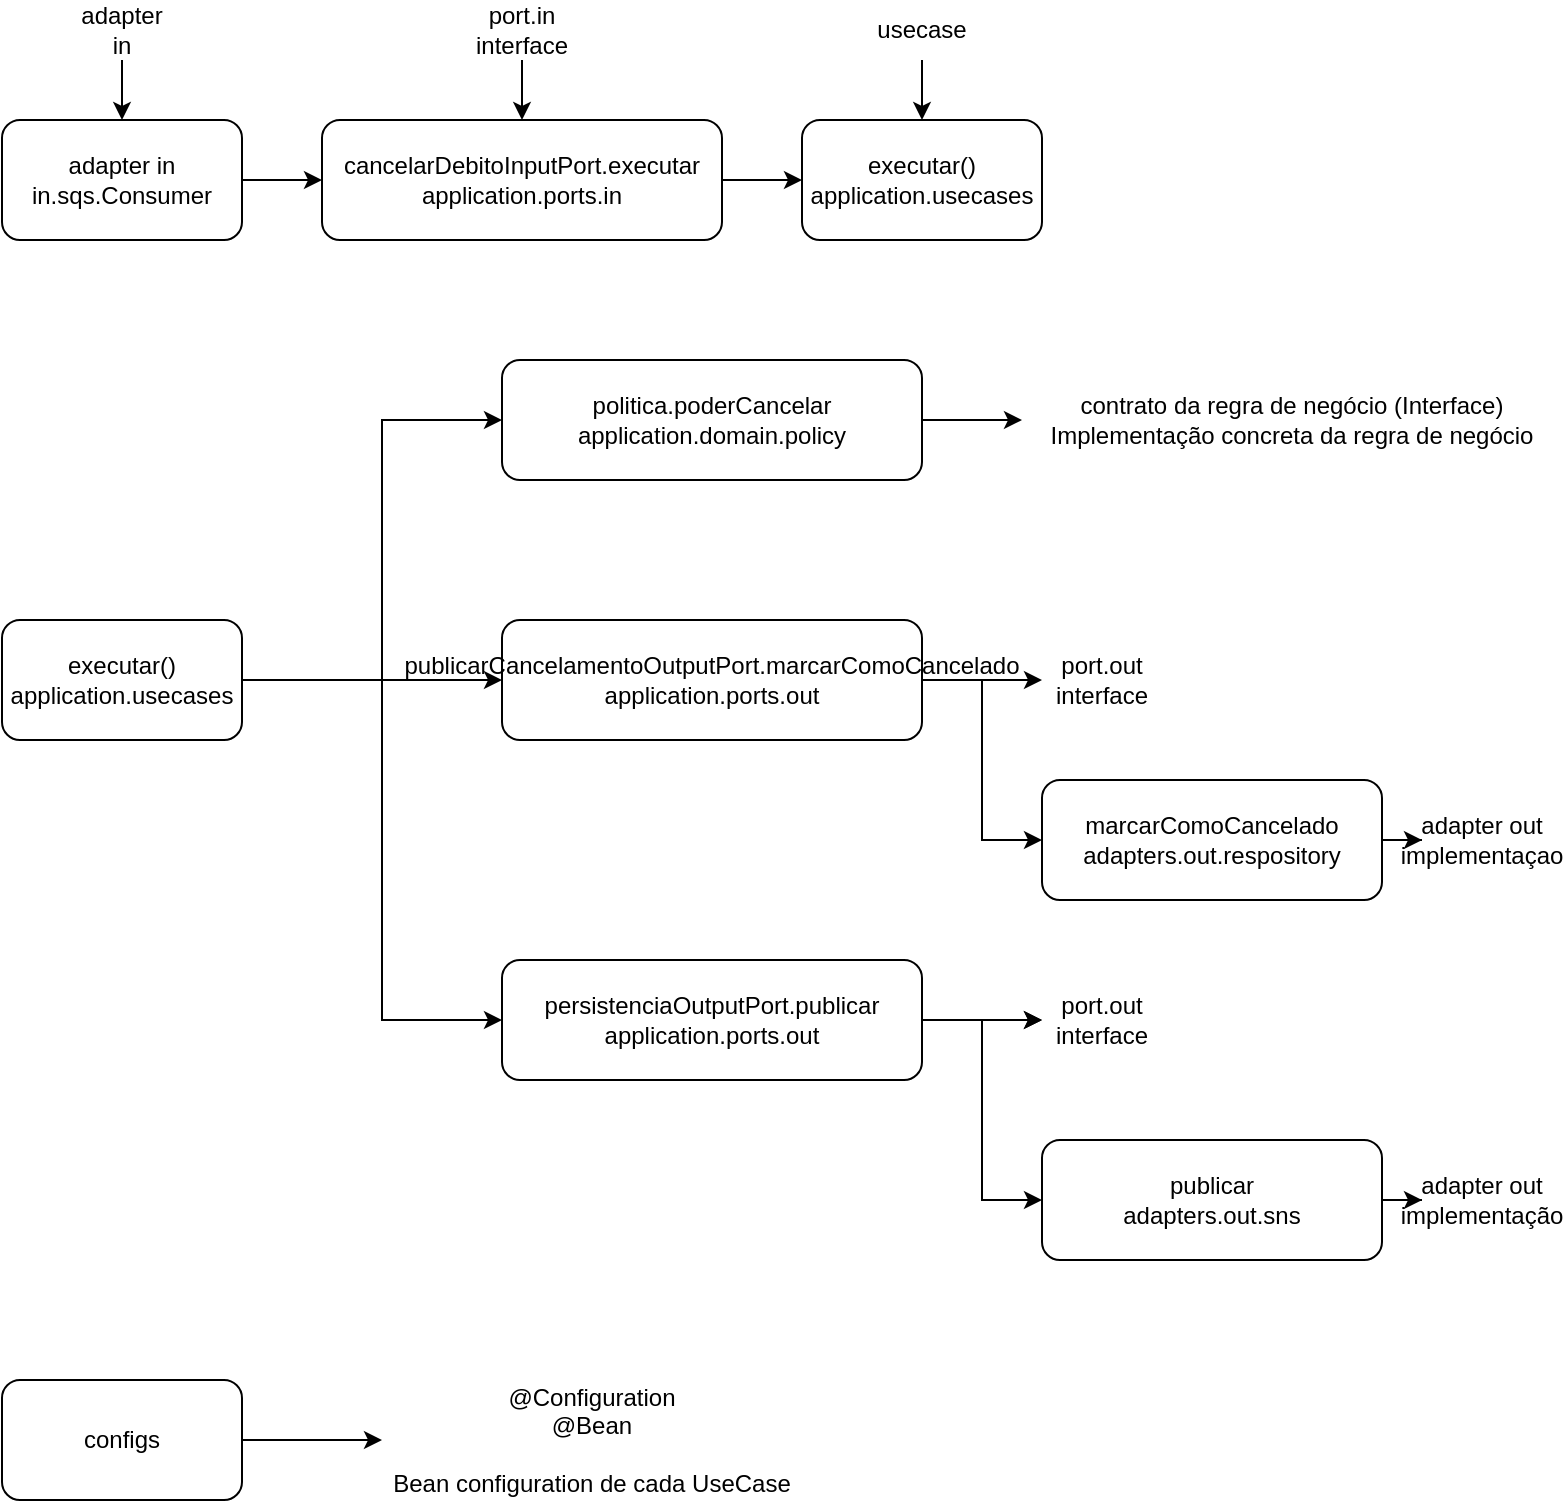 <mxfile version="28.0.6">
  <diagram name="Página-1" id="xZaC2Xp6uDbGROUrfHZb">
    <mxGraphModel dx="896" dy="795" grid="1" gridSize="10" guides="1" tooltips="1" connect="1" arrows="1" fold="1" page="1" pageScale="1" pageWidth="827" pageHeight="1169" math="0" shadow="0">
      <root>
        <mxCell id="0" />
        <mxCell id="1" parent="0" />
        <mxCell id="4I0qRbj4ubR3D1wyNBB1-3" value="" style="edgeStyle=orthogonalEdgeStyle;rounded=0;orthogonalLoop=1;jettySize=auto;html=1;" parent="1" source="4I0qRbj4ubR3D1wyNBB1-1" target="4I0qRbj4ubR3D1wyNBB1-2" edge="1">
          <mxGeometry relative="1" as="geometry" />
        </mxCell>
        <mxCell id="4I0qRbj4ubR3D1wyNBB1-1" value="adapter in&lt;div&gt;in.sqs.Consumer&lt;/div&gt;" style="rounded=1;whiteSpace=wrap;html=1;" parent="1" vertex="1">
          <mxGeometry x="30" y="300" width="120" height="60" as="geometry" />
        </mxCell>
        <mxCell id="4I0qRbj4ubR3D1wyNBB1-5" value="" style="edgeStyle=orthogonalEdgeStyle;rounded=0;orthogonalLoop=1;jettySize=auto;html=1;" parent="1" source="4I0qRbj4ubR3D1wyNBB1-2" target="4I0qRbj4ubR3D1wyNBB1-4" edge="1">
          <mxGeometry relative="1" as="geometry" />
        </mxCell>
        <mxCell id="4I0qRbj4ubR3D1wyNBB1-2" value="cancelarDebitoInputPort.executar&lt;div&gt;application.ports.in&lt;/div&gt;" style="whiteSpace=wrap;html=1;rounded=1;" parent="1" vertex="1">
          <mxGeometry x="190" y="300" width="200" height="60" as="geometry" />
        </mxCell>
        <mxCell id="4I0qRbj4ubR3D1wyNBB1-4" value="executar()&lt;div&gt;application.usecases&lt;/div&gt;" style="whiteSpace=wrap;html=1;rounded=1;" parent="1" vertex="1">
          <mxGeometry x="430" y="300" width="120" height="60" as="geometry" />
        </mxCell>
        <mxCell id="4I0qRbj4ubR3D1wyNBB1-9" value="" style="edgeStyle=orthogonalEdgeStyle;rounded=0;orthogonalLoop=1;jettySize=auto;html=1;" parent="1" source="4I0qRbj4ubR3D1wyNBB1-6" target="4I0qRbj4ubR3D1wyNBB1-1" edge="1">
          <mxGeometry relative="1" as="geometry" />
        </mxCell>
        <mxCell id="4I0qRbj4ubR3D1wyNBB1-6" value="adapter&lt;div&gt;in&lt;/div&gt;" style="text;html=1;align=center;verticalAlign=middle;whiteSpace=wrap;rounded=0;" parent="1" vertex="1">
          <mxGeometry x="60" y="240" width="60" height="30" as="geometry" />
        </mxCell>
        <mxCell id="4I0qRbj4ubR3D1wyNBB1-10" value="" style="edgeStyle=orthogonalEdgeStyle;rounded=0;orthogonalLoop=1;jettySize=auto;html=1;" parent="1" source="4I0qRbj4ubR3D1wyNBB1-7" target="4I0qRbj4ubR3D1wyNBB1-2" edge="1">
          <mxGeometry relative="1" as="geometry" />
        </mxCell>
        <mxCell id="4I0qRbj4ubR3D1wyNBB1-7" value="port.in&lt;div&gt;interface&lt;/div&gt;" style="text;html=1;align=center;verticalAlign=middle;whiteSpace=wrap;rounded=0;" parent="1" vertex="1">
          <mxGeometry x="260" y="240" width="60" height="30" as="geometry" />
        </mxCell>
        <mxCell id="4I0qRbj4ubR3D1wyNBB1-11" value="" style="edgeStyle=orthogonalEdgeStyle;rounded=0;orthogonalLoop=1;jettySize=auto;html=1;" parent="1" source="4I0qRbj4ubR3D1wyNBB1-8" target="4I0qRbj4ubR3D1wyNBB1-4" edge="1">
          <mxGeometry relative="1" as="geometry" />
        </mxCell>
        <mxCell id="4I0qRbj4ubR3D1wyNBB1-8" value="usecase" style="text;html=1;align=center;verticalAlign=middle;whiteSpace=wrap;rounded=0;" parent="1" vertex="1">
          <mxGeometry x="460" y="240" width="60" height="30" as="geometry" />
        </mxCell>
        <mxCell id="4I0qRbj4ubR3D1wyNBB1-14" value="" style="edgeStyle=orthogonalEdgeStyle;rounded=0;orthogonalLoop=1;jettySize=auto;html=1;" parent="1" source="4I0qRbj4ubR3D1wyNBB1-12" target="4I0qRbj4ubR3D1wyNBB1-13" edge="1">
          <mxGeometry relative="1" as="geometry">
            <Array as="points">
              <mxPoint x="220" y="580" />
              <mxPoint x="220" y="450" />
            </Array>
          </mxGeometry>
        </mxCell>
        <mxCell id="4I0qRbj4ubR3D1wyNBB1-19" value="" style="edgeStyle=orthogonalEdgeStyle;rounded=0;orthogonalLoop=1;jettySize=auto;html=1;" parent="1" source="4I0qRbj4ubR3D1wyNBB1-12" target="4I0qRbj4ubR3D1wyNBB1-18" edge="1">
          <mxGeometry relative="1" as="geometry" />
        </mxCell>
        <mxCell id="4I0qRbj4ubR3D1wyNBB1-28" value="" style="edgeStyle=orthogonalEdgeStyle;rounded=0;orthogonalLoop=1;jettySize=auto;html=1;entryX=0;entryY=0.5;entryDx=0;entryDy=0;" parent="1" source="4I0qRbj4ubR3D1wyNBB1-12" target="4I0qRbj4ubR3D1wyNBB1-29" edge="1">
          <mxGeometry relative="1" as="geometry">
            <mxPoint x="270" y="750" as="targetPoint" />
            <Array as="points">
              <mxPoint x="220" y="580" />
              <mxPoint x="220" y="750" />
            </Array>
          </mxGeometry>
        </mxCell>
        <mxCell id="4I0qRbj4ubR3D1wyNBB1-12" value="executar()&lt;div&gt;application.usecases&lt;/div&gt;" style="whiteSpace=wrap;html=1;rounded=1;" parent="1" vertex="1">
          <mxGeometry x="30" y="550" width="120" height="60" as="geometry" />
        </mxCell>
        <mxCell id="4I0qRbj4ubR3D1wyNBB1-16" style="edgeStyle=orthogonalEdgeStyle;rounded=0;orthogonalLoop=1;jettySize=auto;html=1;" parent="1" source="4I0qRbj4ubR3D1wyNBB1-13" target="4I0qRbj4ubR3D1wyNBB1-15" edge="1">
          <mxGeometry relative="1" as="geometry" />
        </mxCell>
        <mxCell id="4I0qRbj4ubR3D1wyNBB1-13" value="politica.poderCancelar&lt;div&gt;application.domain.policy&lt;/div&gt;" style="whiteSpace=wrap;html=1;rounded=1;" parent="1" vertex="1">
          <mxGeometry x="280" y="420" width="210" height="60" as="geometry" />
        </mxCell>
        <mxCell id="4I0qRbj4ubR3D1wyNBB1-15" value="contrato da regra de negócio (Interface)&lt;div&gt;Implementação concreta da regra de negócio&lt;/div&gt;" style="text;html=1;align=center;verticalAlign=middle;whiteSpace=wrap;rounded=0;" parent="1" vertex="1">
          <mxGeometry x="540" y="412.5" width="270" height="75" as="geometry" />
        </mxCell>
        <mxCell id="4I0qRbj4ubR3D1wyNBB1-21" value="" style="edgeStyle=orthogonalEdgeStyle;rounded=0;orthogonalLoop=1;jettySize=auto;html=1;" parent="1" source="4I0qRbj4ubR3D1wyNBB1-18" target="4I0qRbj4ubR3D1wyNBB1-20" edge="1">
          <mxGeometry relative="1" as="geometry">
            <Array as="points">
              <mxPoint x="520" y="580" />
              <mxPoint x="520" y="660" />
            </Array>
          </mxGeometry>
        </mxCell>
        <mxCell id="4I0qRbj4ubR3D1wyNBB1-24" style="edgeStyle=orthogonalEdgeStyle;rounded=0;orthogonalLoop=1;jettySize=auto;html=1;" parent="1" source="4I0qRbj4ubR3D1wyNBB1-18" target="4I0qRbj4ubR3D1wyNBB1-23" edge="1">
          <mxGeometry relative="1" as="geometry" />
        </mxCell>
        <mxCell id="4I0qRbj4ubR3D1wyNBB1-18" value="publicarCancelamentoOutputPort.marcarComoCancelado&lt;div&gt;application.ports.out&lt;/div&gt;" style="whiteSpace=wrap;html=1;rounded=1;" parent="1" vertex="1">
          <mxGeometry x="280" y="550" width="210" height="60" as="geometry" />
        </mxCell>
        <mxCell id="4I0qRbj4ubR3D1wyNBB1-26" value="" style="edgeStyle=orthogonalEdgeStyle;rounded=0;orthogonalLoop=1;jettySize=auto;html=1;" parent="1" source="4I0qRbj4ubR3D1wyNBB1-20" target="4I0qRbj4ubR3D1wyNBB1-25" edge="1">
          <mxGeometry relative="1" as="geometry" />
        </mxCell>
        <mxCell id="4I0qRbj4ubR3D1wyNBB1-20" value="marcarComoCancelado&lt;div&gt;adapters.out.respository&lt;/div&gt;" style="whiteSpace=wrap;html=1;rounded=1;" parent="1" vertex="1">
          <mxGeometry x="550" y="630" width="170" height="60" as="geometry" />
        </mxCell>
        <mxCell id="4I0qRbj4ubR3D1wyNBB1-23" value="port.out&lt;div&gt;interface&lt;/div&gt;" style="text;html=1;align=center;verticalAlign=middle;whiteSpace=wrap;rounded=0;" parent="1" vertex="1">
          <mxGeometry x="550" y="565" width="60" height="30" as="geometry" />
        </mxCell>
        <mxCell id="4I0qRbj4ubR3D1wyNBB1-25" value="adapter out&lt;div&gt;implementaçao&lt;/div&gt;" style="text;html=1;align=center;verticalAlign=middle;whiteSpace=wrap;rounded=0;" parent="1" vertex="1">
          <mxGeometry x="740" y="645" width="60" height="30" as="geometry" />
        </mxCell>
        <mxCell id="4I0qRbj4ubR3D1wyNBB1-31" style="edgeStyle=orthogonalEdgeStyle;rounded=0;orthogonalLoop=1;jettySize=auto;html=1;" parent="1" source="4I0qRbj4ubR3D1wyNBB1-29" target="4I0qRbj4ubR3D1wyNBB1-30" edge="1">
          <mxGeometry relative="1" as="geometry" />
        </mxCell>
        <mxCell id="4I0qRbj4ubR3D1wyNBB1-32" value="" style="edgeStyle=orthogonalEdgeStyle;rounded=0;orthogonalLoop=1;jettySize=auto;html=1;" parent="1" source="4I0qRbj4ubR3D1wyNBB1-29" target="4I0qRbj4ubR3D1wyNBB1-30" edge="1">
          <mxGeometry relative="1" as="geometry" />
        </mxCell>
        <mxCell id="4I0qRbj4ubR3D1wyNBB1-36" style="edgeStyle=orthogonalEdgeStyle;rounded=0;orthogonalLoop=1;jettySize=auto;html=1;entryX=0;entryY=0.5;entryDx=0;entryDy=0;" parent="1" source="4I0qRbj4ubR3D1wyNBB1-29" target="4I0qRbj4ubR3D1wyNBB1-35" edge="1">
          <mxGeometry relative="1" as="geometry" />
        </mxCell>
        <mxCell id="4I0qRbj4ubR3D1wyNBB1-29" value="persistenciaOutputPort.publicar&lt;div&gt;application.ports.out&lt;/div&gt;" style="whiteSpace=wrap;html=1;rounded=1;" parent="1" vertex="1">
          <mxGeometry x="280" y="720" width="210" height="60" as="geometry" />
        </mxCell>
        <mxCell id="4I0qRbj4ubR3D1wyNBB1-30" value="port.out&lt;div&gt;interface&lt;/div&gt;" style="text;html=1;align=center;verticalAlign=middle;whiteSpace=wrap;rounded=0;" parent="1" vertex="1">
          <mxGeometry x="550" y="735" width="60" height="30" as="geometry" />
        </mxCell>
        <mxCell id="4I0qRbj4ubR3D1wyNBB1-38" value="" style="edgeStyle=orthogonalEdgeStyle;rounded=0;orthogonalLoop=1;jettySize=auto;html=1;" parent="1" source="4I0qRbj4ubR3D1wyNBB1-35" target="4I0qRbj4ubR3D1wyNBB1-37" edge="1">
          <mxGeometry relative="1" as="geometry" />
        </mxCell>
        <mxCell id="4I0qRbj4ubR3D1wyNBB1-35" value="&lt;div&gt;publicar&lt;/div&gt;&lt;div&gt;adapters.out.sns&lt;/div&gt;" style="whiteSpace=wrap;html=1;rounded=1;" parent="1" vertex="1">
          <mxGeometry x="550" y="810" width="170" height="60" as="geometry" />
        </mxCell>
        <mxCell id="4I0qRbj4ubR3D1wyNBB1-37" value="adapter out&lt;div&gt;implementação&lt;/div&gt;" style="text;html=1;align=center;verticalAlign=middle;whiteSpace=wrap;rounded=0;" parent="1" vertex="1">
          <mxGeometry x="740" y="825" width="60" height="30" as="geometry" />
        </mxCell>
        <mxCell id="AtHqul71QKosy12R39_R-3" value="" style="edgeStyle=orthogonalEdgeStyle;rounded=0;orthogonalLoop=1;jettySize=auto;html=1;" parent="1" source="AtHqul71QKosy12R39_R-1" target="AtHqul71QKosy12R39_R-2" edge="1">
          <mxGeometry relative="1" as="geometry" />
        </mxCell>
        <mxCell id="AtHqul71QKosy12R39_R-1" value="configs" style="whiteSpace=wrap;html=1;rounded=1;" parent="1" vertex="1">
          <mxGeometry x="30" y="930" width="120" height="60" as="geometry" />
        </mxCell>
        <mxCell id="AtHqul71QKosy12R39_R-2" value="@Configuration&lt;div&gt;@Bean&lt;/div&gt;&lt;div&gt;&lt;br&gt;&lt;/div&gt;&lt;div&gt;Bean configuration de cada UseCase&lt;/div&gt;" style="text;html=1;align=center;verticalAlign=middle;whiteSpace=wrap;rounded=0;" parent="1" vertex="1">
          <mxGeometry x="220" y="945" width="210" height="30" as="geometry" />
        </mxCell>
      </root>
    </mxGraphModel>
  </diagram>
</mxfile>
